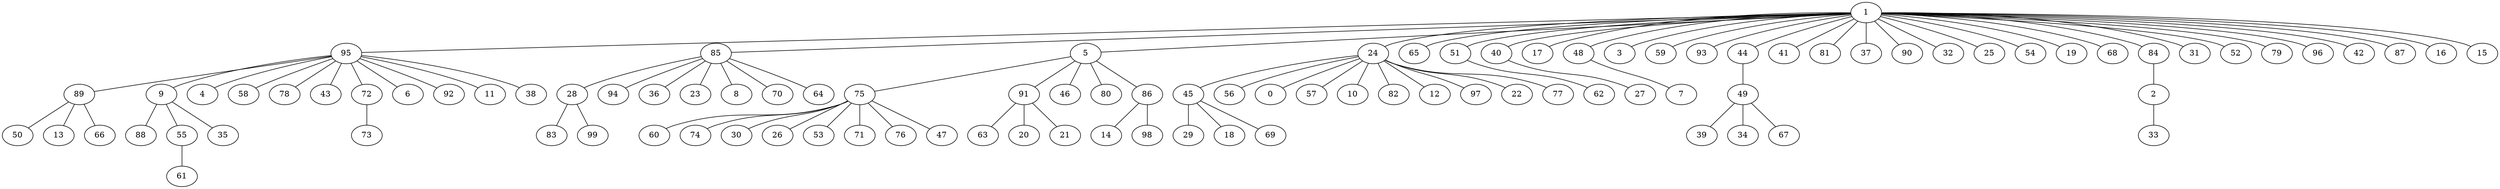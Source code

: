 strict graph G {
1;
95;
85;
5;
24;
65;
51;
40;
17;
48;
3;
59;
93;
44;
41;
81;
37;
90;
32;
25;
54;
19;
68;
84;
31;
52;
79;
96;
42;
87;
16;
15;
89;
9;
4;
58;
78;
43;
72;
6;
92;
11;
38;
28;
94;
36;
23;
8;
70;
64;
75;
91;
46;
80;
86;
45;
56;
0;
57;
10;
82;
12;
97;
22;
77;
62;
27;
7;
49;
2;
50;
13;
66;
88;
55;
35;
73;
83;
99;
60;
74;
30;
26;
53;
71;
76;
47;
63;
20;
21;
14;
98;
29;
18;
69;
39;
34;
67;
33;
61;
85 -- 36;
1 -- 24;
24 -- 45;
91 -- 21;
1 -- 17;
24 -- 56;
95 -- 72;
24 -- 12;
1 -- 41;
24 -- 0;
5 -- 46;
85 -- 8;
95 -- 38;
5 -- 80;
24 -- 82;
1 -- 37;
9 -- 55;
95 -- 43;
48 -- 7;
89 -- 13;
89 -- 66;
1 -- 68;
1 -- 84;
2 -- 33;
51 -- 62;
75 -- 76;
9 -- 35;
95 -- 58;
85 -- 94;
95 -- 92;
85 -- 64;
1 -- 40;
95 -- 11;
1 -- 59;
1 -- 81;
40 -- 27;
5 -- 86;
1 -- 25;
75 -- 30;
1 -- 19;
85 -- 70;
95 -- 4;
1 -- 52;
1 -- 96;
89 -- 50;
1 -- 42;
24 -- 77;
49 -- 67;
55 -- 61;
1 -- 15;
1 -- 95;
1 -- 85;
1 -- 65;
75 -- 71;
1 -- 3;
49 -- 39;
75 -- 47;
86 -- 14;
44 -- 49;
91 -- 63;
28 -- 83;
1 -- 87;
28 -- 99;
85 -- 23;
1 -- 16;
1 -- 51;
1 -- 5;
5 -- 75;
95 -- 9;
75 -- 26;
72 -- 73;
5 -- 91;
24 -- 57;
95 -- 6;
1 -- 48;
9 -- 88;
84 -- 2;
75 -- 60;
86 -- 98;
24 -- 10;
1 -- 93;
1 -- 44;
24 -- 22;
75 -- 53;
85 -- 28;
95 -- 78;
95 -- 89;
1 -- 90;
1 -- 32;
45 -- 29;
1 -- 54;
75 -- 74;
45 -- 69;
24 -- 97;
49 -- 34;
91 -- 20;
1 -- 31;
1 -- 79;
45 -- 18;
}

